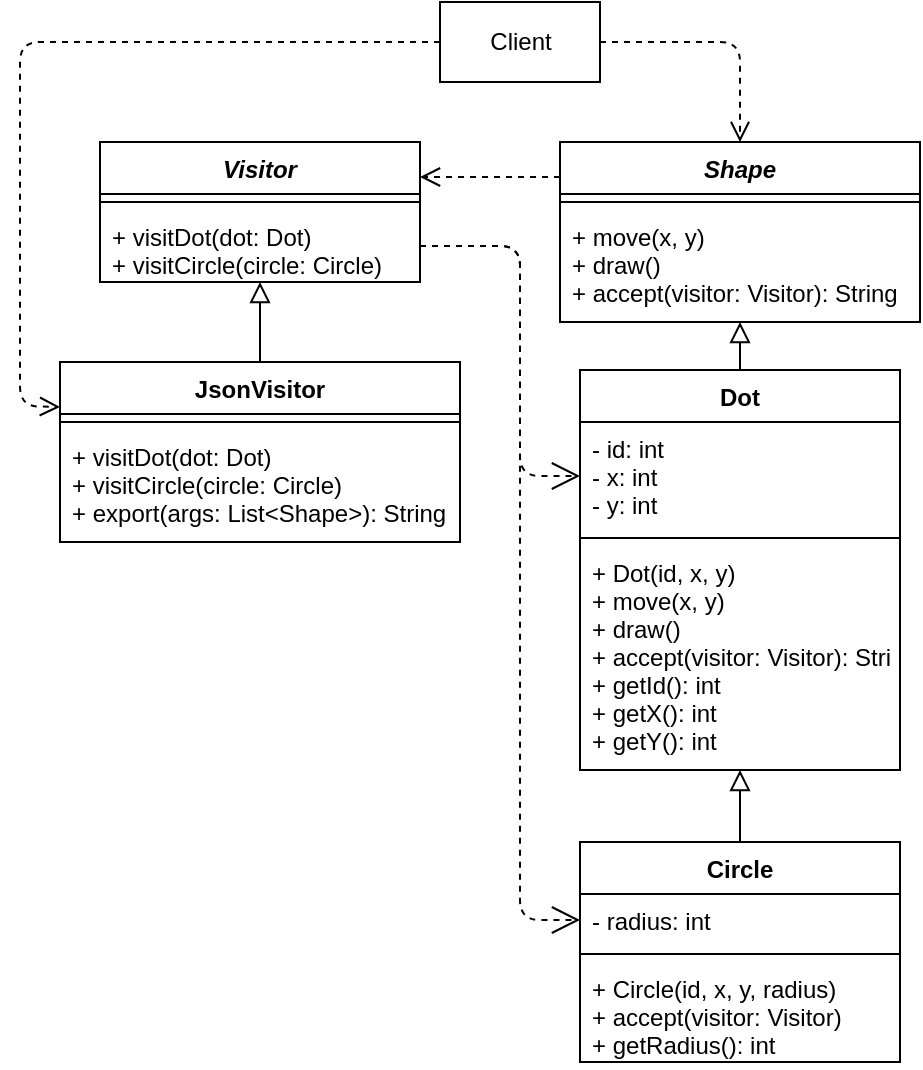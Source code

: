 <mxfile version="14.6.13" type="device"><diagram id="mStQfIszf4jYFHDsZDCq" name="Страница 1"><mxGraphModel dx="981" dy="567" grid="1" gridSize="10" guides="1" tooltips="1" connect="1" arrows="1" fold="1" page="1" pageScale="1" pageWidth="827" pageHeight="1169" math="0" shadow="0"><root><mxCell id="0"/><mxCell id="1" parent="0"/><mxCell id="kiLTg0wMB12dnNRFBJf_-1" value="Visitor" style="swimlane;fontStyle=3;align=center;verticalAlign=top;childLayout=stackLayout;horizontal=1;startSize=26;horizontalStack=0;resizeParent=1;resizeParentMax=0;resizeLast=0;collapsible=1;marginBottom=0;" vertex="1" parent="1"><mxGeometry x="80" y="80" width="160" height="70" as="geometry"/></mxCell><mxCell id="kiLTg0wMB12dnNRFBJf_-3" value="" style="line;strokeWidth=1;fillColor=none;align=left;verticalAlign=middle;spacingTop=-1;spacingLeft=3;spacingRight=3;rotatable=0;labelPosition=right;points=[];portConstraint=eastwest;" vertex="1" parent="kiLTg0wMB12dnNRFBJf_-1"><mxGeometry y="26" width="160" height="8" as="geometry"/></mxCell><mxCell id="kiLTg0wMB12dnNRFBJf_-4" value="+ visitDot(dot: Dot)&#10;+ visitCircle(circle: Circle)" style="text;strokeColor=none;fillColor=none;align=left;verticalAlign=top;spacingLeft=4;spacingRight=4;overflow=hidden;rotatable=0;points=[[0,0.5],[1,0.5]];portConstraint=eastwest;" vertex="1" parent="kiLTg0wMB12dnNRFBJf_-1"><mxGeometry y="34" width="160" height="36" as="geometry"/></mxCell><mxCell id="kiLTg0wMB12dnNRFBJf_-5" value="JsonVisitor" style="swimlane;fontStyle=1;align=center;verticalAlign=top;childLayout=stackLayout;horizontal=1;startSize=26;horizontalStack=0;resizeParent=1;resizeParentMax=0;resizeLast=0;collapsible=1;marginBottom=0;" vertex="1" parent="1"><mxGeometry x="60" y="190" width="200" height="90" as="geometry"/></mxCell><mxCell id="kiLTg0wMB12dnNRFBJf_-7" value="" style="line;strokeWidth=1;fillColor=none;align=left;verticalAlign=middle;spacingTop=-1;spacingLeft=3;spacingRight=3;rotatable=0;labelPosition=right;points=[];portConstraint=eastwest;" vertex="1" parent="kiLTg0wMB12dnNRFBJf_-5"><mxGeometry y="26" width="200" height="8" as="geometry"/></mxCell><mxCell id="kiLTg0wMB12dnNRFBJf_-8" value="+ visitDot(dot: Dot)&#10;+ visitCircle(circle: Circle)&#10;+ export(args: List&lt;Shape&gt;): String" style="text;strokeColor=none;fillColor=none;align=left;verticalAlign=top;spacingLeft=4;spacingRight=4;overflow=hidden;rotatable=0;points=[[0,0.5],[1,0.5]];portConstraint=eastwest;" vertex="1" parent="kiLTg0wMB12dnNRFBJf_-5"><mxGeometry y="34" width="200" height="56" as="geometry"/></mxCell><mxCell id="kiLTg0wMB12dnNRFBJf_-9" value="Shape" style="swimlane;fontStyle=3;align=center;verticalAlign=top;childLayout=stackLayout;horizontal=1;startSize=26;horizontalStack=0;resizeParent=1;resizeParentMax=0;resizeLast=0;collapsible=1;marginBottom=0;" vertex="1" parent="1"><mxGeometry x="310" y="80" width="180" height="90" as="geometry"/></mxCell><mxCell id="kiLTg0wMB12dnNRFBJf_-11" value="" style="line;strokeWidth=1;fillColor=none;align=left;verticalAlign=middle;spacingTop=-1;spacingLeft=3;spacingRight=3;rotatable=0;labelPosition=right;points=[];portConstraint=eastwest;" vertex="1" parent="kiLTg0wMB12dnNRFBJf_-9"><mxGeometry y="26" width="180" height="8" as="geometry"/></mxCell><mxCell id="kiLTg0wMB12dnNRFBJf_-12" value="+ move(x, y)&#10;+ draw()&#10;+ accept(visitor: Visitor): String" style="text;strokeColor=none;fillColor=none;align=left;verticalAlign=top;spacingLeft=4;spacingRight=4;overflow=hidden;rotatable=0;points=[[0,0.5],[1,0.5]];portConstraint=eastwest;" vertex="1" parent="kiLTg0wMB12dnNRFBJf_-9"><mxGeometry y="34" width="180" height="56" as="geometry"/></mxCell><mxCell id="kiLTg0wMB12dnNRFBJf_-13" value="Dot" style="swimlane;fontStyle=1;align=center;verticalAlign=top;childLayout=stackLayout;horizontal=1;startSize=26;horizontalStack=0;resizeParent=1;resizeParentMax=0;resizeLast=0;collapsible=1;marginBottom=0;" vertex="1" parent="1"><mxGeometry x="320" y="194" width="160" height="200" as="geometry"/></mxCell><mxCell id="kiLTg0wMB12dnNRFBJf_-14" value="- id: int&#10;- x: int&#10;- y: int" style="text;strokeColor=none;fillColor=none;align=left;verticalAlign=top;spacingLeft=4;spacingRight=4;overflow=hidden;rotatable=0;points=[[0,0.5],[1,0.5]];portConstraint=eastwest;" vertex="1" parent="kiLTg0wMB12dnNRFBJf_-13"><mxGeometry y="26" width="160" height="54" as="geometry"/></mxCell><mxCell id="kiLTg0wMB12dnNRFBJf_-15" value="" style="line;strokeWidth=1;fillColor=none;align=left;verticalAlign=middle;spacingTop=-1;spacingLeft=3;spacingRight=3;rotatable=0;labelPosition=right;points=[];portConstraint=eastwest;" vertex="1" parent="kiLTg0wMB12dnNRFBJf_-13"><mxGeometry y="80" width="160" height="8" as="geometry"/></mxCell><mxCell id="kiLTg0wMB12dnNRFBJf_-16" value="+ Dot(id, x, y)&#10;+ move(x, y)&#10;+ draw()&#10;+ accept(visitor: Visitor): String&#10;+ getId(): int&#10;+ getX(): int&#10;+ getY(): int" style="text;strokeColor=none;fillColor=none;align=left;verticalAlign=top;spacingLeft=4;spacingRight=4;overflow=hidden;rotatable=0;points=[[0,0.5],[1,0.5]];portConstraint=eastwest;" vertex="1" parent="kiLTg0wMB12dnNRFBJf_-13"><mxGeometry y="88" width="160" height="112" as="geometry"/></mxCell><mxCell id="kiLTg0wMB12dnNRFBJf_-17" value="Circle" style="swimlane;fontStyle=1;align=center;verticalAlign=top;childLayout=stackLayout;horizontal=1;startSize=26;horizontalStack=0;resizeParent=1;resizeParentMax=0;resizeLast=0;collapsible=1;marginBottom=0;" vertex="1" parent="1"><mxGeometry x="320" y="430" width="160" height="110" as="geometry"/></mxCell><mxCell id="kiLTg0wMB12dnNRFBJf_-18" value="- radius: int" style="text;strokeColor=none;fillColor=none;align=left;verticalAlign=top;spacingLeft=4;spacingRight=4;overflow=hidden;rotatable=0;points=[[0,0.5],[1,0.5]];portConstraint=eastwest;" vertex="1" parent="kiLTg0wMB12dnNRFBJf_-17"><mxGeometry y="26" width="160" height="26" as="geometry"/></mxCell><mxCell id="kiLTg0wMB12dnNRFBJf_-19" value="" style="line;strokeWidth=1;fillColor=none;align=left;verticalAlign=middle;spacingTop=-1;spacingLeft=3;spacingRight=3;rotatable=0;labelPosition=right;points=[];portConstraint=eastwest;" vertex="1" parent="kiLTg0wMB12dnNRFBJf_-17"><mxGeometry y="52" width="160" height="8" as="geometry"/></mxCell><mxCell id="kiLTg0wMB12dnNRFBJf_-20" value="+ Circle(id, x, y, radius)&#10;+ accept(visitor: Visitor)&#10;+ getRadius(): int" style="text;strokeColor=none;fillColor=none;align=left;verticalAlign=top;spacingLeft=4;spacingRight=4;overflow=hidden;rotatable=0;points=[[0,0.5],[1,0.5]];portConstraint=eastwest;" vertex="1" parent="kiLTg0wMB12dnNRFBJf_-17"><mxGeometry y="60" width="160" height="50" as="geometry"/></mxCell><mxCell id="kiLTg0wMB12dnNRFBJf_-21" value="" style="endArrow=block;endSize=8;endFill=0;html=1;entryX=0.5;entryY=1;entryDx=0;entryDy=0;exitX=0.5;exitY=0;exitDx=0;exitDy=0;" edge="1" parent="1" source="kiLTg0wMB12dnNRFBJf_-17" target="kiLTg0wMB12dnNRFBJf_-13"><mxGeometry x="-0.123" y="-46" width="160" relative="1" as="geometry"><mxPoint x="200" y="360" as="sourcePoint"/><mxPoint x="400" y="400" as="targetPoint"/><mxPoint as="offset"/></mxGeometry></mxCell><mxCell id="kiLTg0wMB12dnNRFBJf_-22" value="" style="endArrow=block;endSize=8;endFill=0;html=1;exitX=0.5;exitY=0;exitDx=0;exitDy=0;" edge="1" parent="1" source="kiLTg0wMB12dnNRFBJf_-13"><mxGeometry x="-0.123" y="-46" width="160" relative="1" as="geometry"><mxPoint x="399.83" y="206" as="sourcePoint"/><mxPoint x="400" y="170" as="targetPoint"/><mxPoint as="offset"/></mxGeometry></mxCell><mxCell id="kiLTg0wMB12dnNRFBJf_-23" value="" style="endArrow=open;endSize=12;dashed=1;html=1;exitX=1;exitY=0.5;exitDx=0;exitDy=0;entryX=0;entryY=0.5;entryDx=0;entryDy=0;" edge="1" parent="1" source="kiLTg0wMB12dnNRFBJf_-4" target="kiLTg0wMB12dnNRFBJf_-14"><mxGeometry x="-0.176" y="19" width="160" relative="1" as="geometry"><mxPoint x="280" y="250" as="sourcePoint"/><mxPoint x="440" y="250" as="targetPoint"/><Array as="points"><mxPoint x="290" y="132"/><mxPoint x="290" y="247"/></Array><mxPoint as="offset"/></mxGeometry></mxCell><mxCell id="kiLTg0wMB12dnNRFBJf_-24" value="" style="endArrow=open;endSize=12;dashed=1;html=1;exitX=1;exitY=0.5;exitDx=0;exitDy=0;entryX=0;entryY=0.5;entryDx=0;entryDy=0;" edge="1" parent="1" source="kiLTg0wMB12dnNRFBJf_-4" target="kiLTg0wMB12dnNRFBJf_-18"><mxGeometry x="0.237" y="-61" width="160" relative="1" as="geometry"><mxPoint x="280" y="250" as="sourcePoint"/><mxPoint x="440" y="250" as="targetPoint"/><Array as="points"><mxPoint x="290" y="132"/><mxPoint x="290" y="469"/></Array><mxPoint as="offset"/></mxGeometry></mxCell><mxCell id="kiLTg0wMB12dnNRFBJf_-25" value="" style="endArrow=open;endSize=8;dashed=1;html=1;entryX=1;entryY=0.25;entryDx=0;entryDy=0;exitX=0;exitY=0.194;exitDx=0;exitDy=0;exitPerimeter=0;" edge="1" parent="1" source="kiLTg0wMB12dnNRFBJf_-9" target="kiLTg0wMB12dnNRFBJf_-1"><mxGeometry x="-0.143" y="-37" width="160" relative="1" as="geometry"><mxPoint x="280" y="210" as="sourcePoint"/><mxPoint x="440" y="210" as="targetPoint"/><mxPoint as="offset"/></mxGeometry></mxCell><mxCell id="kiLTg0wMB12dnNRFBJf_-26" value="" style="endArrow=block;endSize=8;endFill=0;html=1;exitX=0.5;exitY=0;exitDx=0;exitDy=0;" edge="1" parent="1" source="kiLTg0wMB12dnNRFBJf_-5"><mxGeometry x="0.333" y="70" width="160" relative="1" as="geometry"><mxPoint x="160" y="210" as="sourcePoint"/><mxPoint x="160" y="150" as="targetPoint"/><mxPoint as="offset"/></mxGeometry></mxCell><mxCell id="kiLTg0wMB12dnNRFBJf_-27" value="Client" style="html=1;" vertex="1" parent="1"><mxGeometry x="250" y="10" width="80" height="40" as="geometry"/></mxCell><mxCell id="kiLTg0wMB12dnNRFBJf_-28" value="" style="endArrow=open;endSize=8;dashed=1;html=1;entryX=0.5;entryY=0;entryDx=0;entryDy=0;exitX=1;exitY=0.5;exitDx=0;exitDy=0;" edge="1" parent="1" source="kiLTg0wMB12dnNRFBJf_-27" target="kiLTg0wMB12dnNRFBJf_-9"><mxGeometry x="1" y="-143" width="160" relative="1" as="geometry"><mxPoint x="350" y="29.66" as="sourcePoint"/><mxPoint x="510" y="29.66" as="targetPoint"/><Array as="points"><mxPoint x="400" y="30"/></Array><mxPoint x="140" y="-113" as="offset"/></mxGeometry></mxCell><mxCell id="kiLTg0wMB12dnNRFBJf_-30" value="" style="endArrow=open;endSize=8;dashed=1;html=1;exitX=0;exitY=0.5;exitDx=0;exitDy=0;entryX=0;entryY=0.25;entryDx=0;entryDy=0;" edge="1" parent="1" source="kiLTg0wMB12dnNRFBJf_-27" target="kiLTg0wMB12dnNRFBJf_-5"><mxGeometry x="1" y="-143" width="160" relative="1" as="geometry"><mxPoint x="120" y="30" as="sourcePoint"/><mxPoint x="40" y="220" as="targetPoint"/><Array as="points"><mxPoint x="40" y="30"/><mxPoint x="40" y="212"/></Array><mxPoint x="140" y="-113" as="offset"/></mxGeometry></mxCell></root></mxGraphModel></diagram></mxfile>